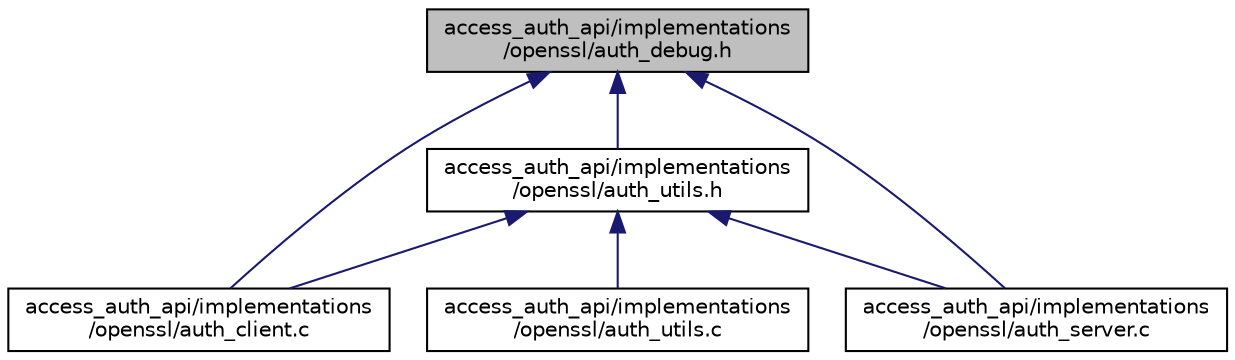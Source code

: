 digraph "access_auth_api/implementations/openssl/auth_debug.h"
{
  edge [fontname="Helvetica",fontsize="10",labelfontname="Helvetica",labelfontsize="10"];
  node [fontname="Helvetica",fontsize="10",shape=record];
  Node4 [label="access_auth_api/implementations\l/openssl/auth_debug.h",height=0.2,width=0.4,color="black", fillcolor="grey75", style="filled", fontcolor="black"];
  Node4 -> Node5 [dir="back",color="midnightblue",fontsize="10",style="solid",fontname="Helvetica"];
  Node5 [label="access_auth_api/implementations\l/openssl/auth_client.c",height=0.2,width=0.4,color="black", fillcolor="white", style="filled",URL="$openssl_2auth__client_8c.html"];
  Node4 -> Node6 [dir="back",color="midnightblue",fontsize="10",style="solid",fontname="Helvetica"];
  Node6 [label="access_auth_api/implementations\l/openssl/auth_utils.h",height=0.2,width=0.4,color="black", fillcolor="white", style="filled",URL="$openssl_2auth__utils_8h.html"];
  Node6 -> Node5 [dir="back",color="midnightblue",fontsize="10",style="solid",fontname="Helvetica"];
  Node6 -> Node7 [dir="back",color="midnightblue",fontsize="10",style="solid",fontname="Helvetica"];
  Node7 [label="access_auth_api/implementations\l/openssl/auth_server.c",height=0.2,width=0.4,color="black", fillcolor="white", style="filled",URL="$openssl_2auth__server_8c.html"];
  Node6 -> Node8 [dir="back",color="midnightblue",fontsize="10",style="solid",fontname="Helvetica"];
  Node8 [label="access_auth_api/implementations\l/openssl/auth_utils.c",height=0.2,width=0.4,color="black", fillcolor="white", style="filled",URL="$openssl_2auth__utils_8c.html"];
  Node4 -> Node7 [dir="back",color="midnightblue",fontsize="10",style="solid",fontname="Helvetica"];
}
